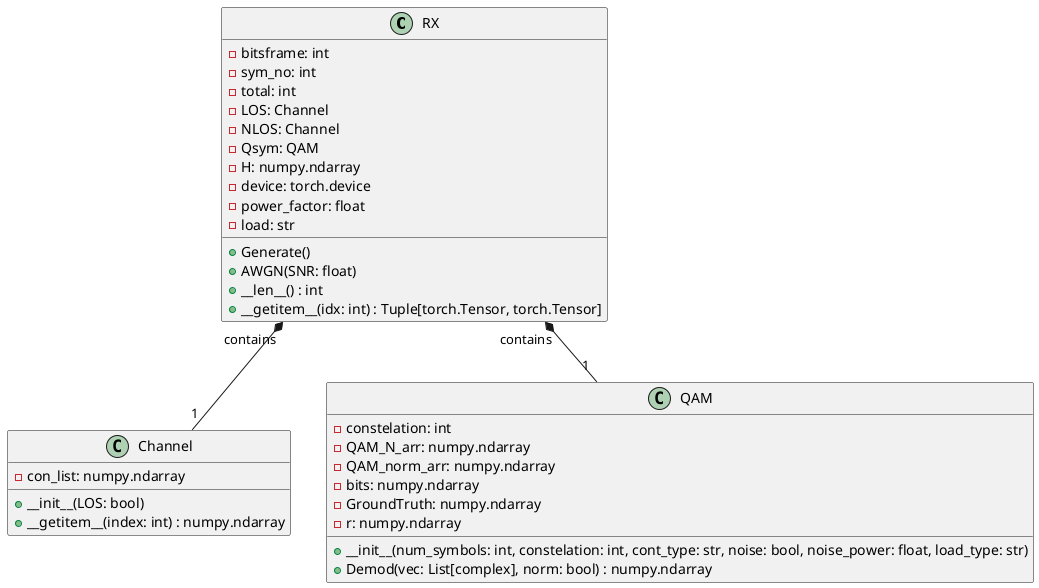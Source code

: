 @startuml
class RX {
    - bitsframe: int
    - sym_no: int
    - total: int
    - LOS: Channel
    - NLOS: Channel
    - Qsym: QAM
    - H: numpy.ndarray
    - device: torch.device
    - power_factor: float
    - load: str
    + Generate()
    + AWGN(SNR: float)
    + __len__() : int
    + __getitem__(idx: int) : Tuple[torch.Tensor, torch.Tensor]
}
class Channel {
    - con_list: numpy.ndarray
    + __init__(LOS: bool)
    + __getitem__(index: int) : numpy.ndarray
}
class QAM {
    - constelation: int
    - QAM_N_arr: numpy.ndarray
    - QAM_norm_arr: numpy.ndarray
    - bits: numpy.ndarray
    - GroundTruth: numpy.ndarray
    - r: numpy.ndarray
    + __init__(num_symbols: int, constelation: int, cont_type: str, noise: bool, noise_power: float, load_type: str)
    + Demod(vec: List[complex], norm: bool) : numpy.ndarray
}
RX "contains" *-- "1" Channel
RX "contains" *-- "1" QAM
@enduml
